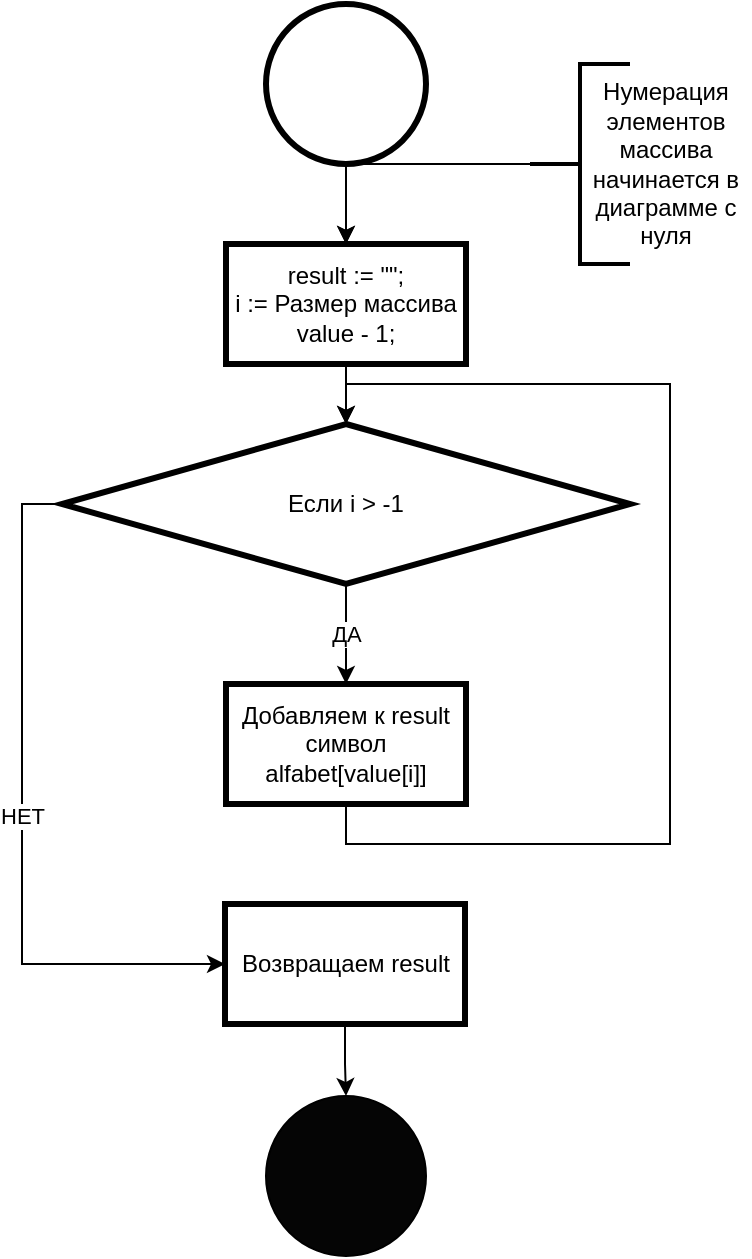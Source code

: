 <mxfile pages="1" version="11.2.2" type="device"><diagram name="Page-1" id="9f46799a-70d6-7492-0946-bef42562c5a5"><mxGraphModel dx="541" dy="829" grid="1" gridSize="10" guides="1" tooltips="1" connect="1" arrows="1" fold="1" page="1" pageScale="1" pageWidth="1169" pageHeight="827" background="#ffffff" math="0" shadow="0"><root><mxCell id="0"/><mxCell id="1" parent="0"/><mxCell id="0ZZqwP2osCYtnXRCdj84-48" style="edgeStyle=orthogonalEdgeStyle;rounded=0;orthogonalLoop=1;jettySize=auto;html=1;entryX=0.5;entryY=0;entryDx=0;entryDy=0;endArrow=classic;endFill=1;" edge="1" parent="1" source="UuCqGnlQUb-CQXjbqGYS-2" target="0ZZqwP2osCYtnXRCdj84-11"><mxGeometry relative="1" as="geometry"/></mxCell><mxCell id="UuCqGnlQUb-CQXjbqGYS-2" value="" style="ellipse;whiteSpace=wrap;html=1;aspect=fixed;strokeWidth=3;" parent="1" vertex="1"><mxGeometry x="544" y="20" width="80" height="80" as="geometry"/></mxCell><mxCell id="UuCqGnlQUb-CQXjbqGYS-3" value="" style="ellipse;whiteSpace=wrap;html=1;aspect=fixed;fontColor=#000000;fillColor=#050505;" parent="1" vertex="1"><mxGeometry x="544" y="566" width="80" height="80" as="geometry"/></mxCell><mxCell id="UuCqGnlQUb-CQXjbqGYS-60" style="edgeStyle=orthogonalEdgeStyle;rounded=0;orthogonalLoop=1;jettySize=auto;html=1;exitX=1;exitY=0.5;exitDx=0;exitDy=0;entryX=0.5;entryY=0;entryDx=0;entryDy=0;fontColor=#000000;" parent="1" edge="1"><mxGeometry relative="1" as="geometry"><Array as="points"><mxPoint x="727" y="200"/><mxPoint x="1160" y="200"/><mxPoint x="1160" y="950"/><mxPoint x="583" y="950"/></Array><mxPoint x="726" y="310" as="sourcePoint"/></mxGeometry></mxCell><mxCell id="0ZZqwP2osCYtnXRCdj84-52" value="ДА" style="edgeStyle=orthogonalEdgeStyle;rounded=0;orthogonalLoop=1;jettySize=auto;html=1;entryX=0.5;entryY=0;entryDx=0;entryDy=0;endArrow=classic;endFill=1;" edge="1" parent="1" source="6HzRkY3QKBv-fyKpoPUi-3" target="0ZZqwP2osCYtnXRCdj84-51"><mxGeometry relative="1" as="geometry"/></mxCell><mxCell id="0ZZqwP2osCYtnXRCdj84-54" value="НЕТ" style="edgeStyle=orthogonalEdgeStyle;rounded=0;orthogonalLoop=1;jettySize=auto;html=1;entryX=0;entryY=0.5;entryDx=0;entryDy=0;endArrow=classic;endFill=1;exitX=0;exitY=0.5;exitDx=0;exitDy=0;" edge="1" parent="1" source="6HzRkY3QKBv-fyKpoPUi-3" target="0ZZqwP2osCYtnXRCdj84-50"><mxGeometry relative="1" as="geometry"/></mxCell><mxCell id="6HzRkY3QKBv-fyKpoPUi-3" value="Если i &amp;gt; -1" style="rhombus;whiteSpace=wrap;html=1;fillColor=#FFFFFF;fontColor=#000000;strokeWidth=3;" parent="1" vertex="1"><mxGeometry x="442" y="230" width="284" height="80" as="geometry"/></mxCell><mxCell id="0ZZqwP2osCYtnXRCdj84-3" value="Нумерация элементов массива начинается в диаграмме с нуля" style="text;html=1;strokeColor=none;fillColor=none;align=center;verticalAlign=middle;whiteSpace=wrap;rounded=0;" vertex="1" parent="1"><mxGeometry x="702" y="60" width="84" height="80" as="geometry"/></mxCell><mxCell id="0ZZqwP2osCYtnXRCdj84-49" style="edgeStyle=orthogonalEdgeStyle;rounded=0;orthogonalLoop=1;jettySize=auto;html=1;entryX=0.5;entryY=0;entryDx=0;entryDy=0;endArrow=classic;endFill=1;" edge="1" parent="1" source="0ZZqwP2osCYtnXRCdj84-11" target="6HzRkY3QKBv-fyKpoPUi-3"><mxGeometry relative="1" as="geometry"/></mxCell><mxCell id="0ZZqwP2osCYtnXRCdj84-11" value="result := &quot;&quot;;&lt;br&gt;i := Размер массива value - 1;&lt;br&gt;" style="rounded=0;whiteSpace=wrap;html=1;strokeWidth=3;" vertex="1" parent="1"><mxGeometry x="524" y="140" width="120" height="60" as="geometry"/></mxCell><mxCell id="0ZZqwP2osCYtnXRCdj84-55" style="edgeStyle=orthogonalEdgeStyle;rounded=0;orthogonalLoop=1;jettySize=auto;html=1;entryX=0.5;entryY=0;entryDx=0;entryDy=0;endArrow=classic;endFill=1;" edge="1" parent="1" source="0ZZqwP2osCYtnXRCdj84-44" target="0ZZqwP2osCYtnXRCdj84-11"><mxGeometry relative="1" as="geometry"/></mxCell><mxCell id="0ZZqwP2osCYtnXRCdj84-44" value="" style="strokeWidth=2;html=1;shape=mxgraph.flowchart.annotation_2;align=left;pointerEvents=1" vertex="1" parent="1"><mxGeometry x="676" y="50" width="50" height="100" as="geometry"/></mxCell><mxCell id="0ZZqwP2osCYtnXRCdj84-56" style="edgeStyle=orthogonalEdgeStyle;rounded=0;orthogonalLoop=1;jettySize=auto;html=1;entryX=0.5;entryY=0;entryDx=0;entryDy=0;endArrow=classic;endFill=1;" edge="1" parent="1" source="0ZZqwP2osCYtnXRCdj84-50" target="UuCqGnlQUb-CQXjbqGYS-3"><mxGeometry relative="1" as="geometry"/></mxCell><mxCell id="0ZZqwP2osCYtnXRCdj84-50" value="Возвращаем result" style="rounded=0;whiteSpace=wrap;html=1;strokeWidth=3;" vertex="1" parent="1"><mxGeometry x="523.5" y="470" width="120" height="60" as="geometry"/></mxCell><mxCell id="0ZZqwP2osCYtnXRCdj84-53" style="edgeStyle=orthogonalEdgeStyle;rounded=0;orthogonalLoop=1;jettySize=auto;html=1;entryX=0.5;entryY=0;entryDx=0;entryDy=0;endArrow=classic;endFill=1;" edge="1" parent="1" source="0ZZqwP2osCYtnXRCdj84-51" target="6HzRkY3QKBv-fyKpoPUi-3"><mxGeometry relative="1" as="geometry"><Array as="points"><mxPoint x="584" y="440"/><mxPoint x="746" y="440"/><mxPoint x="746" y="210"/><mxPoint x="584" y="210"/></Array></mxGeometry></mxCell><mxCell id="0ZZqwP2osCYtnXRCdj84-51" value="Добавляем к result символ alfabet[value[i]]" style="rounded=0;whiteSpace=wrap;html=1;strokeWidth=3;" vertex="1" parent="1"><mxGeometry x="524" y="360" width="120" height="60" as="geometry"/></mxCell></root></mxGraphModel></diagram></mxfile>